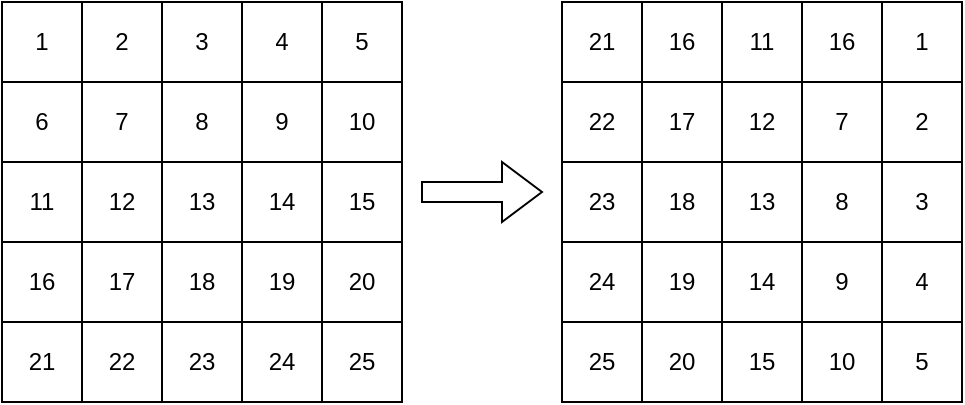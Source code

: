<mxfile version="14.6.13" type="device"><diagram id="KvZPiCirPSUshs1thmpa" name="第 1 页"><mxGraphModel dx="1125" dy="680" grid="1" gridSize="10" guides="1" tooltips="1" connect="1" arrows="1" fold="1" page="1" pageScale="1" pageWidth="850" pageHeight="1100" math="0" shadow="0"><root><mxCell id="0"/><mxCell id="1" parent="0"/><mxCell id="w7lb-CI3-BzeycQLYoyU-138" value="" style="shape=table;html=1;whiteSpace=wrap;startSize=0;container=1;collapsible=0;childLayout=tableLayout;rounded=0;sketch=0;" parent="1" vertex="1"><mxGeometry x="40" y="40" width="200" height="200" as="geometry"/></mxCell><mxCell id="w7lb-CI3-BzeycQLYoyU-163" style="shape=partialRectangle;html=1;whiteSpace=wrap;collapsible=0;dropTarget=0;pointerEvents=0;fillColor=none;top=0;left=0;bottom=0;right=0;points=[[0,0.5],[1,0.5]];portConstraint=eastwest;" parent="w7lb-CI3-BzeycQLYoyU-138" vertex="1"><mxGeometry width="200" height="40" as="geometry"/></mxCell><mxCell id="w7lb-CI3-BzeycQLYoyU-164" value="1" style="shape=partialRectangle;html=1;whiteSpace=wrap;connectable=0;fillColor=none;top=0;left=0;bottom=0;right=0;overflow=hidden;" parent="w7lb-CI3-BzeycQLYoyU-163" vertex="1"><mxGeometry width="40" height="40" as="geometry"/></mxCell><mxCell id="w7lb-CI3-BzeycQLYoyU-165" value="2" style="shape=partialRectangle;html=1;whiteSpace=wrap;connectable=0;fillColor=none;top=0;left=0;bottom=0;right=0;overflow=hidden;" parent="w7lb-CI3-BzeycQLYoyU-163" vertex="1"><mxGeometry x="40" width="40" height="40" as="geometry"/></mxCell><mxCell id="w7lb-CI3-BzeycQLYoyU-166" value="3" style="shape=partialRectangle;html=1;whiteSpace=wrap;connectable=0;fillColor=none;top=0;left=0;bottom=0;right=0;overflow=hidden;" parent="w7lb-CI3-BzeycQLYoyU-163" vertex="1"><mxGeometry x="80" width="40" height="40" as="geometry"/></mxCell><mxCell id="w7lb-CI3-BzeycQLYoyU-167" value="4" style="shape=partialRectangle;html=1;whiteSpace=wrap;connectable=0;fillColor=none;top=0;left=0;bottom=0;right=0;overflow=hidden;" parent="w7lb-CI3-BzeycQLYoyU-163" vertex="1"><mxGeometry x="120" width="40" height="40" as="geometry"/></mxCell><mxCell id="w7lb-CI3-BzeycQLYoyU-168" value="5" style="shape=partialRectangle;html=1;whiteSpace=wrap;connectable=0;fillColor=none;top=0;left=0;bottom=0;right=0;overflow=hidden;" parent="w7lb-CI3-BzeycQLYoyU-163" vertex="1"><mxGeometry x="160" width="40" height="40" as="geometry"/></mxCell><mxCell id="w7lb-CI3-BzeycQLYoyU-157" style="shape=partialRectangle;html=1;whiteSpace=wrap;collapsible=0;dropTarget=0;pointerEvents=0;fillColor=none;top=0;left=0;bottom=0;right=0;points=[[0,0.5],[1,0.5]];portConstraint=eastwest;" parent="w7lb-CI3-BzeycQLYoyU-138" vertex="1"><mxGeometry y="40" width="200" height="40" as="geometry"/></mxCell><mxCell id="w7lb-CI3-BzeycQLYoyU-158" value="6" style="shape=partialRectangle;html=1;whiteSpace=wrap;connectable=0;fillColor=none;top=0;left=0;bottom=0;right=0;overflow=hidden;" parent="w7lb-CI3-BzeycQLYoyU-157" vertex="1"><mxGeometry width="40" height="40" as="geometry"/></mxCell><mxCell id="w7lb-CI3-BzeycQLYoyU-159" value="7" style="shape=partialRectangle;html=1;whiteSpace=wrap;connectable=0;fillColor=none;top=0;left=0;bottom=0;right=0;overflow=hidden;" parent="w7lb-CI3-BzeycQLYoyU-157" vertex="1"><mxGeometry x="40" width="40" height="40" as="geometry"/></mxCell><mxCell id="w7lb-CI3-BzeycQLYoyU-160" value="8" style="shape=partialRectangle;html=1;whiteSpace=wrap;connectable=0;fillColor=none;top=0;left=0;bottom=0;right=0;overflow=hidden;" parent="w7lb-CI3-BzeycQLYoyU-157" vertex="1"><mxGeometry x="80" width="40" height="40" as="geometry"/></mxCell><mxCell id="w7lb-CI3-BzeycQLYoyU-161" value="9" style="shape=partialRectangle;html=1;whiteSpace=wrap;connectable=0;fillColor=none;top=0;left=0;bottom=0;right=0;overflow=hidden;" parent="w7lb-CI3-BzeycQLYoyU-157" vertex="1"><mxGeometry x="120" width="40" height="40" as="geometry"/></mxCell><mxCell id="w7lb-CI3-BzeycQLYoyU-162" value="10" style="shape=partialRectangle;html=1;whiteSpace=wrap;connectable=0;fillColor=none;top=0;left=0;bottom=0;right=0;overflow=hidden;" parent="w7lb-CI3-BzeycQLYoyU-157" vertex="1"><mxGeometry x="160" width="40" height="40" as="geometry"/></mxCell><mxCell id="w7lb-CI3-BzeycQLYoyU-139" value="" style="shape=partialRectangle;html=1;whiteSpace=wrap;collapsible=0;dropTarget=0;pointerEvents=0;fillColor=none;top=0;left=0;bottom=0;right=0;points=[[0,0.5],[1,0.5]];portConstraint=eastwest;" parent="w7lb-CI3-BzeycQLYoyU-138" vertex="1"><mxGeometry y="80" width="200" height="40" as="geometry"/></mxCell><mxCell id="w7lb-CI3-BzeycQLYoyU-140" value="11" style="shape=partialRectangle;html=1;whiteSpace=wrap;connectable=0;fillColor=none;top=0;left=0;bottom=0;right=0;overflow=hidden;" parent="w7lb-CI3-BzeycQLYoyU-139" vertex="1"><mxGeometry width="40" height="40" as="geometry"/></mxCell><mxCell id="w7lb-CI3-BzeycQLYoyU-141" value="12" style="shape=partialRectangle;html=1;whiteSpace=wrap;connectable=0;fillColor=none;top=0;left=0;bottom=0;right=0;overflow=hidden;" parent="w7lb-CI3-BzeycQLYoyU-139" vertex="1"><mxGeometry x="40" width="40" height="40" as="geometry"/></mxCell><mxCell id="w7lb-CI3-BzeycQLYoyU-142" value="13" style="shape=partialRectangle;html=1;whiteSpace=wrap;connectable=0;fillColor=none;top=0;left=0;bottom=0;right=0;overflow=hidden;" parent="w7lb-CI3-BzeycQLYoyU-139" vertex="1"><mxGeometry x="80" width="40" height="40" as="geometry"/></mxCell><mxCell id="w7lb-CI3-BzeycQLYoyU-151" value="14" style="shape=partialRectangle;html=1;whiteSpace=wrap;connectable=0;fillColor=none;top=0;left=0;bottom=0;right=0;overflow=hidden;" parent="w7lb-CI3-BzeycQLYoyU-139" vertex="1"><mxGeometry x="120" width="40" height="40" as="geometry"/></mxCell><mxCell id="w7lb-CI3-BzeycQLYoyU-154" value="15" style="shape=partialRectangle;html=1;whiteSpace=wrap;connectable=0;fillColor=none;top=0;left=0;bottom=0;right=0;overflow=hidden;" parent="w7lb-CI3-BzeycQLYoyU-139" vertex="1"><mxGeometry x="160" width="40" height="40" as="geometry"/></mxCell><mxCell id="w7lb-CI3-BzeycQLYoyU-143" value="" style="shape=partialRectangle;html=1;whiteSpace=wrap;collapsible=0;dropTarget=0;pointerEvents=0;fillColor=none;top=0;left=0;bottom=0;right=0;points=[[0,0.5],[1,0.5]];portConstraint=eastwest;" parent="w7lb-CI3-BzeycQLYoyU-138" vertex="1"><mxGeometry y="120" width="200" height="40" as="geometry"/></mxCell><mxCell id="w7lb-CI3-BzeycQLYoyU-144" value="16" style="shape=partialRectangle;html=1;whiteSpace=wrap;connectable=0;fillColor=none;top=0;left=0;bottom=0;right=0;overflow=hidden;" parent="w7lb-CI3-BzeycQLYoyU-143" vertex="1"><mxGeometry width="40" height="40" as="geometry"/></mxCell><mxCell id="w7lb-CI3-BzeycQLYoyU-145" value="17" style="shape=partialRectangle;html=1;whiteSpace=wrap;connectable=0;fillColor=none;top=0;left=0;bottom=0;right=0;overflow=hidden;" parent="w7lb-CI3-BzeycQLYoyU-143" vertex="1"><mxGeometry x="40" width="40" height="40" as="geometry"/></mxCell><mxCell id="w7lb-CI3-BzeycQLYoyU-146" value="18" style="shape=partialRectangle;html=1;whiteSpace=wrap;connectable=0;fillColor=none;top=0;left=0;bottom=0;right=0;overflow=hidden;" parent="w7lb-CI3-BzeycQLYoyU-143" vertex="1"><mxGeometry x="80" width="40" height="40" as="geometry"/></mxCell><mxCell id="w7lb-CI3-BzeycQLYoyU-152" value="19" style="shape=partialRectangle;html=1;whiteSpace=wrap;connectable=0;fillColor=none;top=0;left=0;bottom=0;right=0;overflow=hidden;" parent="w7lb-CI3-BzeycQLYoyU-143" vertex="1"><mxGeometry x="120" width="40" height="40" as="geometry"/></mxCell><mxCell id="w7lb-CI3-BzeycQLYoyU-155" value="20" style="shape=partialRectangle;html=1;whiteSpace=wrap;connectable=0;fillColor=none;top=0;left=0;bottom=0;right=0;overflow=hidden;" parent="w7lb-CI3-BzeycQLYoyU-143" vertex="1"><mxGeometry x="160" width="40" height="40" as="geometry"/></mxCell><mxCell id="w7lb-CI3-BzeycQLYoyU-147" value="" style="shape=partialRectangle;html=1;whiteSpace=wrap;collapsible=0;dropTarget=0;pointerEvents=0;fillColor=none;top=0;left=0;bottom=0;right=0;points=[[0,0.5],[1,0.5]];portConstraint=eastwest;" parent="w7lb-CI3-BzeycQLYoyU-138" vertex="1"><mxGeometry y="160" width="200" height="40" as="geometry"/></mxCell><mxCell id="w7lb-CI3-BzeycQLYoyU-148" value="21" style="shape=partialRectangle;html=1;whiteSpace=wrap;connectable=0;fillColor=none;top=0;left=0;bottom=0;right=0;overflow=hidden;" parent="w7lb-CI3-BzeycQLYoyU-147" vertex="1"><mxGeometry width="40" height="40" as="geometry"/></mxCell><mxCell id="w7lb-CI3-BzeycQLYoyU-149" value="22" style="shape=partialRectangle;html=1;whiteSpace=wrap;connectable=0;fillColor=none;top=0;left=0;bottom=0;right=0;overflow=hidden;" parent="w7lb-CI3-BzeycQLYoyU-147" vertex="1"><mxGeometry x="40" width="40" height="40" as="geometry"/></mxCell><mxCell id="w7lb-CI3-BzeycQLYoyU-150" value="23" style="shape=partialRectangle;html=1;whiteSpace=wrap;connectable=0;fillColor=none;top=0;left=0;bottom=0;right=0;overflow=hidden;" parent="w7lb-CI3-BzeycQLYoyU-147" vertex="1"><mxGeometry x="80" width="40" height="40" as="geometry"/></mxCell><mxCell id="w7lb-CI3-BzeycQLYoyU-153" value="24" style="shape=partialRectangle;html=1;whiteSpace=wrap;connectable=0;fillColor=none;top=0;left=0;bottom=0;right=0;overflow=hidden;" parent="w7lb-CI3-BzeycQLYoyU-147" vertex="1"><mxGeometry x="120" width="40" height="40" as="geometry"/></mxCell><mxCell id="w7lb-CI3-BzeycQLYoyU-156" value="25" style="shape=partialRectangle;html=1;whiteSpace=wrap;connectable=0;fillColor=none;top=0;left=0;bottom=0;right=0;overflow=hidden;" parent="w7lb-CI3-BzeycQLYoyU-147" vertex="1"><mxGeometry x="160" width="40" height="40" as="geometry"/></mxCell><mxCell id="w7lb-CI3-BzeycQLYoyU-169" value="" style="shape=table;html=1;whiteSpace=wrap;startSize=0;container=1;collapsible=0;childLayout=tableLayout;rounded=0;sketch=0;" parent="1" vertex="1"><mxGeometry x="320" y="40" width="200" height="200" as="geometry"/></mxCell><mxCell id="w7lb-CI3-BzeycQLYoyU-170" style="shape=partialRectangle;html=1;whiteSpace=wrap;collapsible=0;dropTarget=0;pointerEvents=0;fillColor=none;top=0;left=0;bottom=0;right=0;points=[[0,0.5],[1,0.5]];portConstraint=eastwest;" parent="w7lb-CI3-BzeycQLYoyU-169" vertex="1"><mxGeometry width="200" height="40" as="geometry"/></mxCell><mxCell id="w7lb-CI3-BzeycQLYoyU-171" value="21" style="shape=partialRectangle;html=1;whiteSpace=wrap;connectable=0;fillColor=none;top=0;left=0;bottom=0;right=0;overflow=hidden;" parent="w7lb-CI3-BzeycQLYoyU-170" vertex="1"><mxGeometry width="40" height="40" as="geometry"/></mxCell><mxCell id="w7lb-CI3-BzeycQLYoyU-172" value="16" style="shape=partialRectangle;html=1;whiteSpace=wrap;connectable=0;fillColor=none;top=0;left=0;bottom=0;right=0;overflow=hidden;" parent="w7lb-CI3-BzeycQLYoyU-170" vertex="1"><mxGeometry x="40" width="40" height="40" as="geometry"/></mxCell><mxCell id="w7lb-CI3-BzeycQLYoyU-173" value="11" style="shape=partialRectangle;html=1;whiteSpace=wrap;connectable=0;fillColor=none;top=0;left=0;bottom=0;right=0;overflow=hidden;" parent="w7lb-CI3-BzeycQLYoyU-170" vertex="1"><mxGeometry x="80" width="40" height="40" as="geometry"/></mxCell><mxCell id="w7lb-CI3-BzeycQLYoyU-174" value="16" style="shape=partialRectangle;html=1;whiteSpace=wrap;connectable=0;fillColor=none;top=0;left=0;bottom=0;right=0;overflow=hidden;" parent="w7lb-CI3-BzeycQLYoyU-170" vertex="1"><mxGeometry x="120" width="40" height="40" as="geometry"/></mxCell><mxCell id="w7lb-CI3-BzeycQLYoyU-175" value="1" style="shape=partialRectangle;html=1;whiteSpace=wrap;connectable=0;fillColor=none;top=0;left=0;bottom=0;right=0;overflow=hidden;" parent="w7lb-CI3-BzeycQLYoyU-170" vertex="1"><mxGeometry x="160" width="40" height="40" as="geometry"/></mxCell><mxCell id="w7lb-CI3-BzeycQLYoyU-176" style="shape=partialRectangle;html=1;whiteSpace=wrap;collapsible=0;dropTarget=0;pointerEvents=0;fillColor=none;top=0;left=0;bottom=0;right=0;points=[[0,0.5],[1,0.5]];portConstraint=eastwest;" parent="w7lb-CI3-BzeycQLYoyU-169" vertex="1"><mxGeometry y="40" width="200" height="40" as="geometry"/></mxCell><mxCell id="w7lb-CI3-BzeycQLYoyU-177" value="22" style="shape=partialRectangle;html=1;whiteSpace=wrap;connectable=0;fillColor=none;top=0;left=0;bottom=0;right=0;overflow=hidden;" parent="w7lb-CI3-BzeycQLYoyU-176" vertex="1"><mxGeometry width="40" height="40" as="geometry"/></mxCell><mxCell id="w7lb-CI3-BzeycQLYoyU-178" value="17" style="shape=partialRectangle;html=1;whiteSpace=wrap;connectable=0;fillColor=none;top=0;left=0;bottom=0;right=0;overflow=hidden;" parent="w7lb-CI3-BzeycQLYoyU-176" vertex="1"><mxGeometry x="40" width="40" height="40" as="geometry"/></mxCell><mxCell id="w7lb-CI3-BzeycQLYoyU-179" value="12" style="shape=partialRectangle;html=1;whiteSpace=wrap;connectable=0;fillColor=none;top=0;left=0;bottom=0;right=0;overflow=hidden;" parent="w7lb-CI3-BzeycQLYoyU-176" vertex="1"><mxGeometry x="80" width="40" height="40" as="geometry"/></mxCell><mxCell id="w7lb-CI3-BzeycQLYoyU-180" value="7" style="shape=partialRectangle;html=1;whiteSpace=wrap;connectable=0;fillColor=none;top=0;left=0;bottom=0;right=0;overflow=hidden;" parent="w7lb-CI3-BzeycQLYoyU-176" vertex="1"><mxGeometry x="120" width="40" height="40" as="geometry"/></mxCell><mxCell id="w7lb-CI3-BzeycQLYoyU-181" value="2" style="shape=partialRectangle;html=1;whiteSpace=wrap;connectable=0;fillColor=none;top=0;left=0;bottom=0;right=0;overflow=hidden;" parent="w7lb-CI3-BzeycQLYoyU-176" vertex="1"><mxGeometry x="160" width="40" height="40" as="geometry"/></mxCell><mxCell id="w7lb-CI3-BzeycQLYoyU-182" value="" style="shape=partialRectangle;html=1;whiteSpace=wrap;collapsible=0;dropTarget=0;pointerEvents=0;fillColor=none;top=0;left=0;bottom=0;right=0;points=[[0,0.5],[1,0.5]];portConstraint=eastwest;" parent="w7lb-CI3-BzeycQLYoyU-169" vertex="1"><mxGeometry y="80" width="200" height="40" as="geometry"/></mxCell><mxCell id="w7lb-CI3-BzeycQLYoyU-183" value="23" style="shape=partialRectangle;html=1;whiteSpace=wrap;connectable=0;fillColor=none;top=0;left=0;bottom=0;right=0;overflow=hidden;" parent="w7lb-CI3-BzeycQLYoyU-182" vertex="1"><mxGeometry width="40" height="40" as="geometry"/></mxCell><mxCell id="w7lb-CI3-BzeycQLYoyU-184" value="18" style="shape=partialRectangle;html=1;whiteSpace=wrap;connectable=0;fillColor=none;top=0;left=0;bottom=0;right=0;overflow=hidden;" parent="w7lb-CI3-BzeycQLYoyU-182" vertex="1"><mxGeometry x="40" width="40" height="40" as="geometry"/></mxCell><mxCell id="w7lb-CI3-BzeycQLYoyU-185" value="13" style="shape=partialRectangle;html=1;whiteSpace=wrap;connectable=0;fillColor=none;top=0;left=0;bottom=0;right=0;overflow=hidden;" parent="w7lb-CI3-BzeycQLYoyU-182" vertex="1"><mxGeometry x="80" width="40" height="40" as="geometry"/></mxCell><mxCell id="w7lb-CI3-BzeycQLYoyU-186" value="8" style="shape=partialRectangle;html=1;whiteSpace=wrap;connectable=0;fillColor=none;top=0;left=0;bottom=0;right=0;overflow=hidden;" parent="w7lb-CI3-BzeycQLYoyU-182" vertex="1"><mxGeometry x="120" width="40" height="40" as="geometry"/></mxCell><mxCell id="w7lb-CI3-BzeycQLYoyU-187" value="3" style="shape=partialRectangle;html=1;whiteSpace=wrap;connectable=0;fillColor=none;top=0;left=0;bottom=0;right=0;overflow=hidden;" parent="w7lb-CI3-BzeycQLYoyU-182" vertex="1"><mxGeometry x="160" width="40" height="40" as="geometry"/></mxCell><mxCell id="w7lb-CI3-BzeycQLYoyU-188" value="" style="shape=partialRectangle;html=1;whiteSpace=wrap;collapsible=0;dropTarget=0;pointerEvents=0;fillColor=none;top=0;left=0;bottom=0;right=0;points=[[0,0.5],[1,0.5]];portConstraint=eastwest;" parent="w7lb-CI3-BzeycQLYoyU-169" vertex="1"><mxGeometry y="120" width="200" height="40" as="geometry"/></mxCell><mxCell id="w7lb-CI3-BzeycQLYoyU-189" value="24" style="shape=partialRectangle;html=1;whiteSpace=wrap;connectable=0;fillColor=none;top=0;left=0;bottom=0;right=0;overflow=hidden;" parent="w7lb-CI3-BzeycQLYoyU-188" vertex="1"><mxGeometry width="40" height="40" as="geometry"/></mxCell><mxCell id="w7lb-CI3-BzeycQLYoyU-190" value="19" style="shape=partialRectangle;html=1;whiteSpace=wrap;connectable=0;fillColor=none;top=0;left=0;bottom=0;right=0;overflow=hidden;" parent="w7lb-CI3-BzeycQLYoyU-188" vertex="1"><mxGeometry x="40" width="40" height="40" as="geometry"/></mxCell><mxCell id="w7lb-CI3-BzeycQLYoyU-191" value="14" style="shape=partialRectangle;html=1;whiteSpace=wrap;connectable=0;fillColor=none;top=0;left=0;bottom=0;right=0;overflow=hidden;" parent="w7lb-CI3-BzeycQLYoyU-188" vertex="1"><mxGeometry x="80" width="40" height="40" as="geometry"/></mxCell><mxCell id="w7lb-CI3-BzeycQLYoyU-192" value="9" style="shape=partialRectangle;html=1;whiteSpace=wrap;connectable=0;fillColor=none;top=0;left=0;bottom=0;right=0;overflow=hidden;" parent="w7lb-CI3-BzeycQLYoyU-188" vertex="1"><mxGeometry x="120" width="40" height="40" as="geometry"/></mxCell><mxCell id="w7lb-CI3-BzeycQLYoyU-193" value="4" style="shape=partialRectangle;html=1;whiteSpace=wrap;connectable=0;fillColor=none;top=0;left=0;bottom=0;right=0;overflow=hidden;" parent="w7lb-CI3-BzeycQLYoyU-188" vertex="1"><mxGeometry x="160" width="40" height="40" as="geometry"/></mxCell><mxCell id="w7lb-CI3-BzeycQLYoyU-194" value="" style="shape=partialRectangle;html=1;whiteSpace=wrap;collapsible=0;dropTarget=0;pointerEvents=0;fillColor=none;top=0;left=0;bottom=0;right=0;points=[[0,0.5],[1,0.5]];portConstraint=eastwest;" parent="w7lb-CI3-BzeycQLYoyU-169" vertex="1"><mxGeometry y="160" width="200" height="40" as="geometry"/></mxCell><mxCell id="w7lb-CI3-BzeycQLYoyU-195" value="25" style="shape=partialRectangle;html=1;whiteSpace=wrap;connectable=0;fillColor=none;top=0;left=0;bottom=0;right=0;overflow=hidden;" parent="w7lb-CI3-BzeycQLYoyU-194" vertex="1"><mxGeometry width="40" height="40" as="geometry"/></mxCell><mxCell id="w7lb-CI3-BzeycQLYoyU-196" value="20" style="shape=partialRectangle;html=1;whiteSpace=wrap;connectable=0;fillColor=none;top=0;left=0;bottom=0;right=0;overflow=hidden;" parent="w7lb-CI3-BzeycQLYoyU-194" vertex="1"><mxGeometry x="40" width="40" height="40" as="geometry"/></mxCell><mxCell id="w7lb-CI3-BzeycQLYoyU-197" value="15" style="shape=partialRectangle;html=1;whiteSpace=wrap;connectable=0;fillColor=none;top=0;left=0;bottom=0;right=0;overflow=hidden;" parent="w7lb-CI3-BzeycQLYoyU-194" vertex="1"><mxGeometry x="80" width="40" height="40" as="geometry"/></mxCell><mxCell id="w7lb-CI3-BzeycQLYoyU-198" value="10" style="shape=partialRectangle;html=1;whiteSpace=wrap;connectable=0;fillColor=none;top=0;left=0;bottom=0;right=0;overflow=hidden;" parent="w7lb-CI3-BzeycQLYoyU-194" vertex="1"><mxGeometry x="120" width="40" height="40" as="geometry"/></mxCell><mxCell id="w7lb-CI3-BzeycQLYoyU-199" value="5" style="shape=partialRectangle;html=1;whiteSpace=wrap;connectable=0;fillColor=none;top=0;left=0;bottom=0;right=0;overflow=hidden;" parent="w7lb-CI3-BzeycQLYoyU-194" vertex="1"><mxGeometry x="160" width="40" height="40" as="geometry"/></mxCell><mxCell id="vDBGwVMSEryzQbHA5DSw-3" value="" style="html=1;shadow=0;dashed=0;align=center;verticalAlign=middle;shape=mxgraph.arrows2.arrow;dy=0.67;dx=20;notch=0;" vertex="1" parent="1"><mxGeometry x="250" y="120" width="60" height="30" as="geometry"/></mxCell></root></mxGraphModel></diagram></mxfile>
